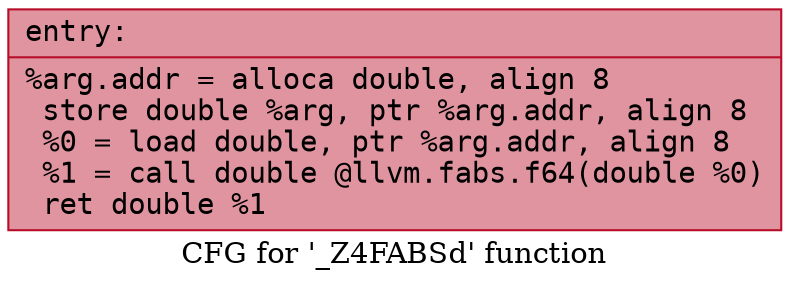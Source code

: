 digraph "CFG for '_Z4FABSd' function" {
	label="CFG for '_Z4FABSd' function";

	Node0x55ca701c9ee0 [shape=record,color="#b70d28ff", style=filled, fillcolor="#b70d2870" fontname="Courier",label="{entry:\l|  %arg.addr = alloca double, align 8\l  store double %arg, ptr %arg.addr, align 8\l  %0 = load double, ptr %arg.addr, align 8\l  %1 = call double @llvm.fabs.f64(double %0)\l  ret double %1\l}"];
}
